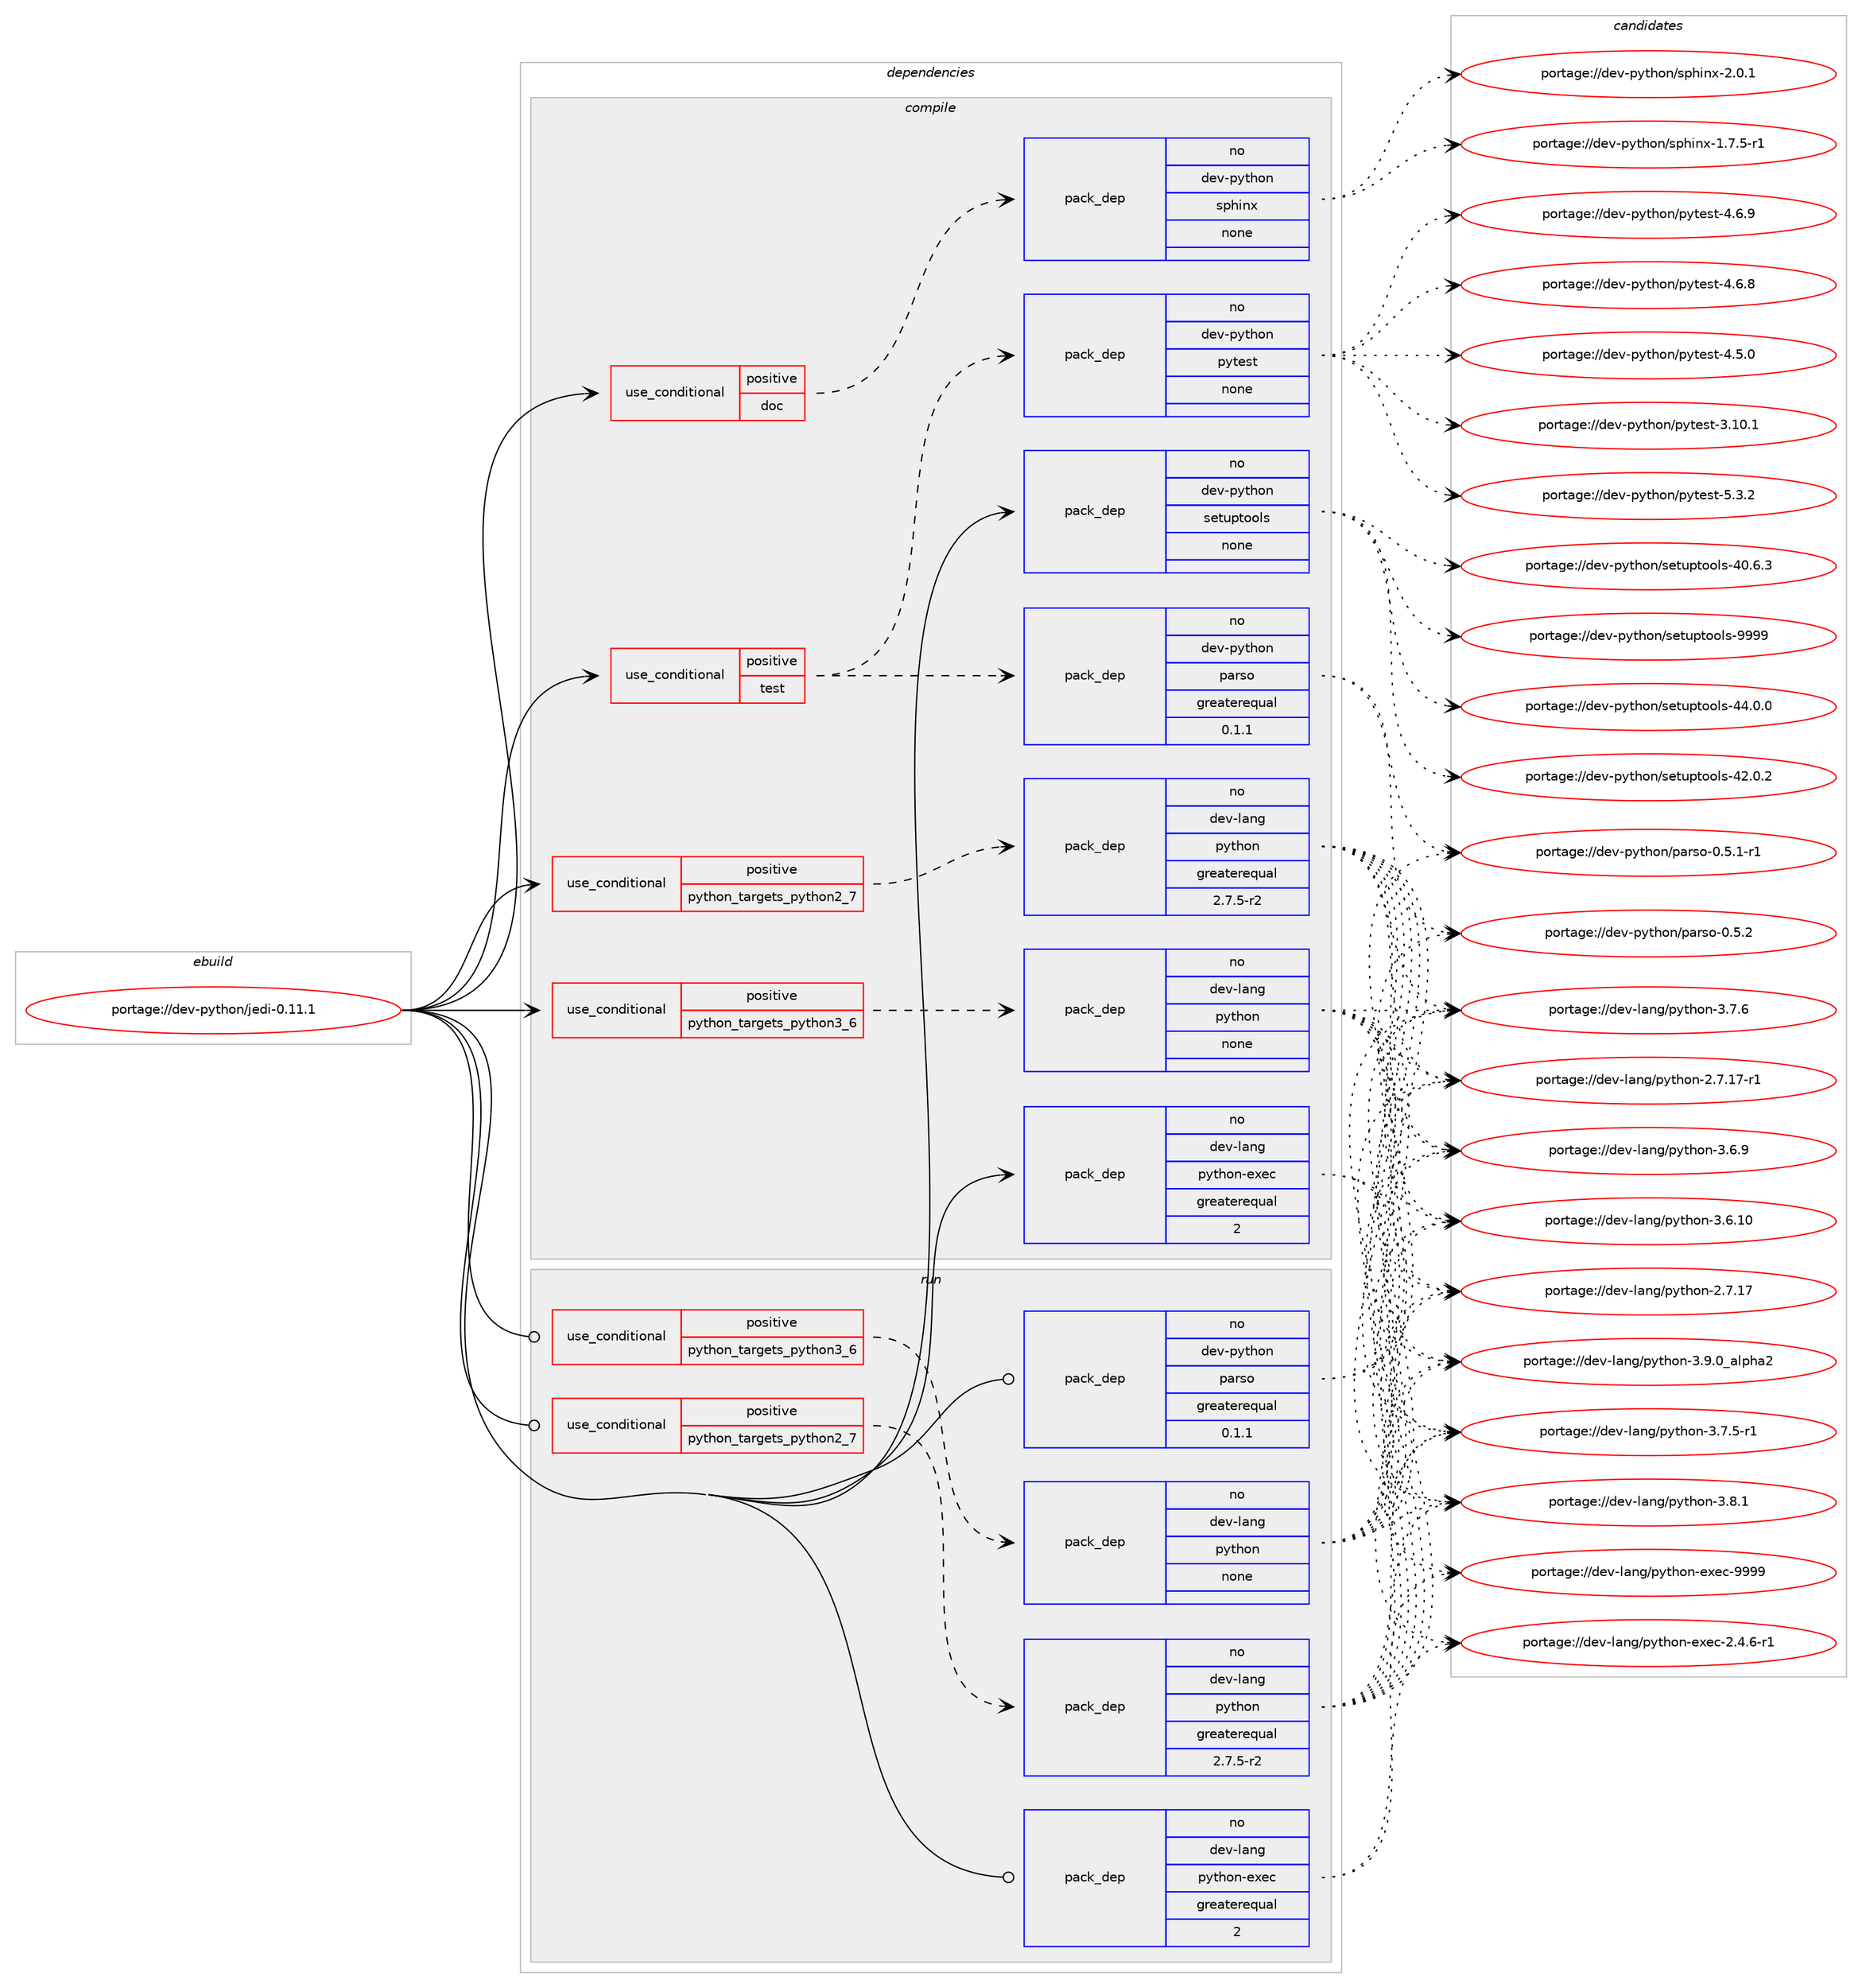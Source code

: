 digraph prolog {

# *************
# Graph options
# *************

newrank=true;
concentrate=true;
compound=true;
graph [rankdir=LR,fontname=Helvetica,fontsize=10,ranksep=1.5];#, ranksep=2.5, nodesep=0.2];
edge  [arrowhead=vee];
node  [fontname=Helvetica,fontsize=10];

# **********
# The ebuild
# **********

subgraph cluster_leftcol {
color=gray;
label=<<i>ebuild</i>>;
id [label="portage://dev-python/jedi-0.11.1", color=red, width=4, href="../dev-python/jedi-0.11.1.svg"];
}

# ****************
# The dependencies
# ****************

subgraph cluster_midcol {
color=gray;
label=<<i>dependencies</i>>;
subgraph cluster_compile {
fillcolor="#eeeeee";
style=filled;
label=<<i>compile</i>>;
subgraph cond114082 {
dependency454277 [label=<<TABLE BORDER="0" CELLBORDER="1" CELLSPACING="0" CELLPADDING="4"><TR><TD ROWSPAN="3" CELLPADDING="10">use_conditional</TD></TR><TR><TD>positive</TD></TR><TR><TD>doc</TD></TR></TABLE>>, shape=none, color=red];
subgraph pack335212 {
dependency454278 [label=<<TABLE BORDER="0" CELLBORDER="1" CELLSPACING="0" CELLPADDING="4" WIDTH="220"><TR><TD ROWSPAN="6" CELLPADDING="30">pack_dep</TD></TR><TR><TD WIDTH="110">no</TD></TR><TR><TD>dev-python</TD></TR><TR><TD>sphinx</TD></TR><TR><TD>none</TD></TR><TR><TD></TD></TR></TABLE>>, shape=none, color=blue];
}
dependency454277:e -> dependency454278:w [weight=20,style="dashed",arrowhead="vee"];
}
id:e -> dependency454277:w [weight=20,style="solid",arrowhead="vee"];
subgraph cond114083 {
dependency454279 [label=<<TABLE BORDER="0" CELLBORDER="1" CELLSPACING="0" CELLPADDING="4"><TR><TD ROWSPAN="3" CELLPADDING="10">use_conditional</TD></TR><TR><TD>positive</TD></TR><TR><TD>python_targets_python2_7</TD></TR></TABLE>>, shape=none, color=red];
subgraph pack335213 {
dependency454280 [label=<<TABLE BORDER="0" CELLBORDER="1" CELLSPACING="0" CELLPADDING="4" WIDTH="220"><TR><TD ROWSPAN="6" CELLPADDING="30">pack_dep</TD></TR><TR><TD WIDTH="110">no</TD></TR><TR><TD>dev-lang</TD></TR><TR><TD>python</TD></TR><TR><TD>greaterequal</TD></TR><TR><TD>2.7.5-r2</TD></TR></TABLE>>, shape=none, color=blue];
}
dependency454279:e -> dependency454280:w [weight=20,style="dashed",arrowhead="vee"];
}
id:e -> dependency454279:w [weight=20,style="solid",arrowhead="vee"];
subgraph cond114084 {
dependency454281 [label=<<TABLE BORDER="0" CELLBORDER="1" CELLSPACING="0" CELLPADDING="4"><TR><TD ROWSPAN="3" CELLPADDING="10">use_conditional</TD></TR><TR><TD>positive</TD></TR><TR><TD>python_targets_python3_6</TD></TR></TABLE>>, shape=none, color=red];
subgraph pack335214 {
dependency454282 [label=<<TABLE BORDER="0" CELLBORDER="1" CELLSPACING="0" CELLPADDING="4" WIDTH="220"><TR><TD ROWSPAN="6" CELLPADDING="30">pack_dep</TD></TR><TR><TD WIDTH="110">no</TD></TR><TR><TD>dev-lang</TD></TR><TR><TD>python</TD></TR><TR><TD>none</TD></TR><TR><TD></TD></TR></TABLE>>, shape=none, color=blue];
}
dependency454281:e -> dependency454282:w [weight=20,style="dashed",arrowhead="vee"];
}
id:e -> dependency454281:w [weight=20,style="solid",arrowhead="vee"];
subgraph cond114085 {
dependency454283 [label=<<TABLE BORDER="0" CELLBORDER="1" CELLSPACING="0" CELLPADDING="4"><TR><TD ROWSPAN="3" CELLPADDING="10">use_conditional</TD></TR><TR><TD>positive</TD></TR><TR><TD>test</TD></TR></TABLE>>, shape=none, color=red];
subgraph pack335215 {
dependency454284 [label=<<TABLE BORDER="0" CELLBORDER="1" CELLSPACING="0" CELLPADDING="4" WIDTH="220"><TR><TD ROWSPAN="6" CELLPADDING="30">pack_dep</TD></TR><TR><TD WIDTH="110">no</TD></TR><TR><TD>dev-python</TD></TR><TR><TD>pytest</TD></TR><TR><TD>none</TD></TR><TR><TD></TD></TR></TABLE>>, shape=none, color=blue];
}
dependency454283:e -> dependency454284:w [weight=20,style="dashed",arrowhead="vee"];
subgraph pack335216 {
dependency454285 [label=<<TABLE BORDER="0" CELLBORDER="1" CELLSPACING="0" CELLPADDING="4" WIDTH="220"><TR><TD ROWSPAN="6" CELLPADDING="30">pack_dep</TD></TR><TR><TD WIDTH="110">no</TD></TR><TR><TD>dev-python</TD></TR><TR><TD>parso</TD></TR><TR><TD>greaterequal</TD></TR><TR><TD>0.1.1</TD></TR></TABLE>>, shape=none, color=blue];
}
dependency454283:e -> dependency454285:w [weight=20,style="dashed",arrowhead="vee"];
}
id:e -> dependency454283:w [weight=20,style="solid",arrowhead="vee"];
subgraph pack335217 {
dependency454286 [label=<<TABLE BORDER="0" CELLBORDER="1" CELLSPACING="0" CELLPADDING="4" WIDTH="220"><TR><TD ROWSPAN="6" CELLPADDING="30">pack_dep</TD></TR><TR><TD WIDTH="110">no</TD></TR><TR><TD>dev-lang</TD></TR><TR><TD>python-exec</TD></TR><TR><TD>greaterequal</TD></TR><TR><TD>2</TD></TR></TABLE>>, shape=none, color=blue];
}
id:e -> dependency454286:w [weight=20,style="solid",arrowhead="vee"];
subgraph pack335218 {
dependency454287 [label=<<TABLE BORDER="0" CELLBORDER="1" CELLSPACING="0" CELLPADDING="4" WIDTH="220"><TR><TD ROWSPAN="6" CELLPADDING="30">pack_dep</TD></TR><TR><TD WIDTH="110">no</TD></TR><TR><TD>dev-python</TD></TR><TR><TD>setuptools</TD></TR><TR><TD>none</TD></TR><TR><TD></TD></TR></TABLE>>, shape=none, color=blue];
}
id:e -> dependency454287:w [weight=20,style="solid",arrowhead="vee"];
}
subgraph cluster_compileandrun {
fillcolor="#eeeeee";
style=filled;
label=<<i>compile and run</i>>;
}
subgraph cluster_run {
fillcolor="#eeeeee";
style=filled;
label=<<i>run</i>>;
subgraph cond114086 {
dependency454288 [label=<<TABLE BORDER="0" CELLBORDER="1" CELLSPACING="0" CELLPADDING="4"><TR><TD ROWSPAN="3" CELLPADDING="10">use_conditional</TD></TR><TR><TD>positive</TD></TR><TR><TD>python_targets_python2_7</TD></TR></TABLE>>, shape=none, color=red];
subgraph pack335219 {
dependency454289 [label=<<TABLE BORDER="0" CELLBORDER="1" CELLSPACING="0" CELLPADDING="4" WIDTH="220"><TR><TD ROWSPAN="6" CELLPADDING="30">pack_dep</TD></TR><TR><TD WIDTH="110">no</TD></TR><TR><TD>dev-lang</TD></TR><TR><TD>python</TD></TR><TR><TD>greaterequal</TD></TR><TR><TD>2.7.5-r2</TD></TR></TABLE>>, shape=none, color=blue];
}
dependency454288:e -> dependency454289:w [weight=20,style="dashed",arrowhead="vee"];
}
id:e -> dependency454288:w [weight=20,style="solid",arrowhead="odot"];
subgraph cond114087 {
dependency454290 [label=<<TABLE BORDER="0" CELLBORDER="1" CELLSPACING="0" CELLPADDING="4"><TR><TD ROWSPAN="3" CELLPADDING="10">use_conditional</TD></TR><TR><TD>positive</TD></TR><TR><TD>python_targets_python3_6</TD></TR></TABLE>>, shape=none, color=red];
subgraph pack335220 {
dependency454291 [label=<<TABLE BORDER="0" CELLBORDER="1" CELLSPACING="0" CELLPADDING="4" WIDTH="220"><TR><TD ROWSPAN="6" CELLPADDING="30">pack_dep</TD></TR><TR><TD WIDTH="110">no</TD></TR><TR><TD>dev-lang</TD></TR><TR><TD>python</TD></TR><TR><TD>none</TD></TR><TR><TD></TD></TR></TABLE>>, shape=none, color=blue];
}
dependency454290:e -> dependency454291:w [weight=20,style="dashed",arrowhead="vee"];
}
id:e -> dependency454290:w [weight=20,style="solid",arrowhead="odot"];
subgraph pack335221 {
dependency454292 [label=<<TABLE BORDER="0" CELLBORDER="1" CELLSPACING="0" CELLPADDING="4" WIDTH="220"><TR><TD ROWSPAN="6" CELLPADDING="30">pack_dep</TD></TR><TR><TD WIDTH="110">no</TD></TR><TR><TD>dev-lang</TD></TR><TR><TD>python-exec</TD></TR><TR><TD>greaterequal</TD></TR><TR><TD>2</TD></TR></TABLE>>, shape=none, color=blue];
}
id:e -> dependency454292:w [weight=20,style="solid",arrowhead="odot"];
subgraph pack335222 {
dependency454293 [label=<<TABLE BORDER="0" CELLBORDER="1" CELLSPACING="0" CELLPADDING="4" WIDTH="220"><TR><TD ROWSPAN="6" CELLPADDING="30">pack_dep</TD></TR><TR><TD WIDTH="110">no</TD></TR><TR><TD>dev-python</TD></TR><TR><TD>parso</TD></TR><TR><TD>greaterequal</TD></TR><TR><TD>0.1.1</TD></TR></TABLE>>, shape=none, color=blue];
}
id:e -> dependency454293:w [weight=20,style="solid",arrowhead="odot"];
}
}

# **************
# The candidates
# **************

subgraph cluster_choices {
rank=same;
color=gray;
label=<<i>candidates</i>>;

subgraph choice335212 {
color=black;
nodesep=1;
choice1001011184511212111610411111047115112104105110120455046484649 [label="portage://dev-python/sphinx-2.0.1", color=red, width=4,href="../dev-python/sphinx-2.0.1.svg"];
choice10010111845112121116104111110471151121041051101204549465546534511449 [label="portage://dev-python/sphinx-1.7.5-r1", color=red, width=4,href="../dev-python/sphinx-1.7.5-r1.svg"];
dependency454278:e -> choice1001011184511212111610411111047115112104105110120455046484649:w [style=dotted,weight="100"];
dependency454278:e -> choice10010111845112121116104111110471151121041051101204549465546534511449:w [style=dotted,weight="100"];
}
subgraph choice335213 {
color=black;
nodesep=1;
choice10010111845108971101034711212111610411111045514657464895971081121049750 [label="portage://dev-lang/python-3.9.0_alpha2", color=red, width=4,href="../dev-lang/python-3.9.0_alpha2.svg"];
choice100101118451089711010347112121116104111110455146564649 [label="portage://dev-lang/python-3.8.1", color=red, width=4,href="../dev-lang/python-3.8.1.svg"];
choice100101118451089711010347112121116104111110455146554654 [label="portage://dev-lang/python-3.7.6", color=red, width=4,href="../dev-lang/python-3.7.6.svg"];
choice1001011184510897110103471121211161041111104551465546534511449 [label="portage://dev-lang/python-3.7.5-r1", color=red, width=4,href="../dev-lang/python-3.7.5-r1.svg"];
choice100101118451089711010347112121116104111110455146544657 [label="portage://dev-lang/python-3.6.9", color=red, width=4,href="../dev-lang/python-3.6.9.svg"];
choice10010111845108971101034711212111610411111045514654464948 [label="portage://dev-lang/python-3.6.10", color=red, width=4,href="../dev-lang/python-3.6.10.svg"];
choice100101118451089711010347112121116104111110455046554649554511449 [label="portage://dev-lang/python-2.7.17-r1", color=red, width=4,href="../dev-lang/python-2.7.17-r1.svg"];
choice10010111845108971101034711212111610411111045504655464955 [label="portage://dev-lang/python-2.7.17", color=red, width=4,href="../dev-lang/python-2.7.17.svg"];
dependency454280:e -> choice10010111845108971101034711212111610411111045514657464895971081121049750:w [style=dotted,weight="100"];
dependency454280:e -> choice100101118451089711010347112121116104111110455146564649:w [style=dotted,weight="100"];
dependency454280:e -> choice100101118451089711010347112121116104111110455146554654:w [style=dotted,weight="100"];
dependency454280:e -> choice1001011184510897110103471121211161041111104551465546534511449:w [style=dotted,weight="100"];
dependency454280:e -> choice100101118451089711010347112121116104111110455146544657:w [style=dotted,weight="100"];
dependency454280:e -> choice10010111845108971101034711212111610411111045514654464948:w [style=dotted,weight="100"];
dependency454280:e -> choice100101118451089711010347112121116104111110455046554649554511449:w [style=dotted,weight="100"];
dependency454280:e -> choice10010111845108971101034711212111610411111045504655464955:w [style=dotted,weight="100"];
}
subgraph choice335214 {
color=black;
nodesep=1;
choice10010111845108971101034711212111610411111045514657464895971081121049750 [label="portage://dev-lang/python-3.9.0_alpha2", color=red, width=4,href="../dev-lang/python-3.9.0_alpha2.svg"];
choice100101118451089711010347112121116104111110455146564649 [label="portage://dev-lang/python-3.8.1", color=red, width=4,href="../dev-lang/python-3.8.1.svg"];
choice100101118451089711010347112121116104111110455146554654 [label="portage://dev-lang/python-3.7.6", color=red, width=4,href="../dev-lang/python-3.7.6.svg"];
choice1001011184510897110103471121211161041111104551465546534511449 [label="portage://dev-lang/python-3.7.5-r1", color=red, width=4,href="../dev-lang/python-3.7.5-r1.svg"];
choice100101118451089711010347112121116104111110455146544657 [label="portage://dev-lang/python-3.6.9", color=red, width=4,href="../dev-lang/python-3.6.9.svg"];
choice10010111845108971101034711212111610411111045514654464948 [label="portage://dev-lang/python-3.6.10", color=red, width=4,href="../dev-lang/python-3.6.10.svg"];
choice100101118451089711010347112121116104111110455046554649554511449 [label="portage://dev-lang/python-2.7.17-r1", color=red, width=4,href="../dev-lang/python-2.7.17-r1.svg"];
choice10010111845108971101034711212111610411111045504655464955 [label="portage://dev-lang/python-2.7.17", color=red, width=4,href="../dev-lang/python-2.7.17.svg"];
dependency454282:e -> choice10010111845108971101034711212111610411111045514657464895971081121049750:w [style=dotted,weight="100"];
dependency454282:e -> choice100101118451089711010347112121116104111110455146564649:w [style=dotted,weight="100"];
dependency454282:e -> choice100101118451089711010347112121116104111110455146554654:w [style=dotted,weight="100"];
dependency454282:e -> choice1001011184510897110103471121211161041111104551465546534511449:w [style=dotted,weight="100"];
dependency454282:e -> choice100101118451089711010347112121116104111110455146544657:w [style=dotted,weight="100"];
dependency454282:e -> choice10010111845108971101034711212111610411111045514654464948:w [style=dotted,weight="100"];
dependency454282:e -> choice100101118451089711010347112121116104111110455046554649554511449:w [style=dotted,weight="100"];
dependency454282:e -> choice10010111845108971101034711212111610411111045504655464955:w [style=dotted,weight="100"];
}
subgraph choice335215 {
color=black;
nodesep=1;
choice1001011184511212111610411111047112121116101115116455346514650 [label="portage://dev-python/pytest-5.3.2", color=red, width=4,href="../dev-python/pytest-5.3.2.svg"];
choice1001011184511212111610411111047112121116101115116455246544657 [label="portage://dev-python/pytest-4.6.9", color=red, width=4,href="../dev-python/pytest-4.6.9.svg"];
choice1001011184511212111610411111047112121116101115116455246544656 [label="portage://dev-python/pytest-4.6.8", color=red, width=4,href="../dev-python/pytest-4.6.8.svg"];
choice1001011184511212111610411111047112121116101115116455246534648 [label="portage://dev-python/pytest-4.5.0", color=red, width=4,href="../dev-python/pytest-4.5.0.svg"];
choice100101118451121211161041111104711212111610111511645514649484649 [label="portage://dev-python/pytest-3.10.1", color=red, width=4,href="../dev-python/pytest-3.10.1.svg"];
dependency454284:e -> choice1001011184511212111610411111047112121116101115116455346514650:w [style=dotted,weight="100"];
dependency454284:e -> choice1001011184511212111610411111047112121116101115116455246544657:w [style=dotted,weight="100"];
dependency454284:e -> choice1001011184511212111610411111047112121116101115116455246544656:w [style=dotted,weight="100"];
dependency454284:e -> choice1001011184511212111610411111047112121116101115116455246534648:w [style=dotted,weight="100"];
dependency454284:e -> choice100101118451121211161041111104711212111610111511645514649484649:w [style=dotted,weight="100"];
}
subgraph choice335216 {
color=black;
nodesep=1;
choice100101118451121211161041111104711297114115111454846534650 [label="portage://dev-python/parso-0.5.2", color=red, width=4,href="../dev-python/parso-0.5.2.svg"];
choice1001011184511212111610411111047112971141151114548465346494511449 [label="portage://dev-python/parso-0.5.1-r1", color=red, width=4,href="../dev-python/parso-0.5.1-r1.svg"];
dependency454285:e -> choice100101118451121211161041111104711297114115111454846534650:w [style=dotted,weight="100"];
dependency454285:e -> choice1001011184511212111610411111047112971141151114548465346494511449:w [style=dotted,weight="100"];
}
subgraph choice335217 {
color=black;
nodesep=1;
choice10010111845108971101034711212111610411111045101120101994557575757 [label="portage://dev-lang/python-exec-9999", color=red, width=4,href="../dev-lang/python-exec-9999.svg"];
choice10010111845108971101034711212111610411111045101120101994550465246544511449 [label="portage://dev-lang/python-exec-2.4.6-r1", color=red, width=4,href="../dev-lang/python-exec-2.4.6-r1.svg"];
dependency454286:e -> choice10010111845108971101034711212111610411111045101120101994557575757:w [style=dotted,weight="100"];
dependency454286:e -> choice10010111845108971101034711212111610411111045101120101994550465246544511449:w [style=dotted,weight="100"];
}
subgraph choice335218 {
color=black;
nodesep=1;
choice10010111845112121116104111110471151011161171121161111111081154557575757 [label="portage://dev-python/setuptools-9999", color=red, width=4,href="../dev-python/setuptools-9999.svg"];
choice100101118451121211161041111104711510111611711211611111110811545525246484648 [label="portage://dev-python/setuptools-44.0.0", color=red, width=4,href="../dev-python/setuptools-44.0.0.svg"];
choice100101118451121211161041111104711510111611711211611111110811545525046484650 [label="portage://dev-python/setuptools-42.0.2", color=red, width=4,href="../dev-python/setuptools-42.0.2.svg"];
choice100101118451121211161041111104711510111611711211611111110811545524846544651 [label="portage://dev-python/setuptools-40.6.3", color=red, width=4,href="../dev-python/setuptools-40.6.3.svg"];
dependency454287:e -> choice10010111845112121116104111110471151011161171121161111111081154557575757:w [style=dotted,weight="100"];
dependency454287:e -> choice100101118451121211161041111104711510111611711211611111110811545525246484648:w [style=dotted,weight="100"];
dependency454287:e -> choice100101118451121211161041111104711510111611711211611111110811545525046484650:w [style=dotted,weight="100"];
dependency454287:e -> choice100101118451121211161041111104711510111611711211611111110811545524846544651:w [style=dotted,weight="100"];
}
subgraph choice335219 {
color=black;
nodesep=1;
choice10010111845108971101034711212111610411111045514657464895971081121049750 [label="portage://dev-lang/python-3.9.0_alpha2", color=red, width=4,href="../dev-lang/python-3.9.0_alpha2.svg"];
choice100101118451089711010347112121116104111110455146564649 [label="portage://dev-lang/python-3.8.1", color=red, width=4,href="../dev-lang/python-3.8.1.svg"];
choice100101118451089711010347112121116104111110455146554654 [label="portage://dev-lang/python-3.7.6", color=red, width=4,href="../dev-lang/python-3.7.6.svg"];
choice1001011184510897110103471121211161041111104551465546534511449 [label="portage://dev-lang/python-3.7.5-r1", color=red, width=4,href="../dev-lang/python-3.7.5-r1.svg"];
choice100101118451089711010347112121116104111110455146544657 [label="portage://dev-lang/python-3.6.9", color=red, width=4,href="../dev-lang/python-3.6.9.svg"];
choice10010111845108971101034711212111610411111045514654464948 [label="portage://dev-lang/python-3.6.10", color=red, width=4,href="../dev-lang/python-3.6.10.svg"];
choice100101118451089711010347112121116104111110455046554649554511449 [label="portage://dev-lang/python-2.7.17-r1", color=red, width=4,href="../dev-lang/python-2.7.17-r1.svg"];
choice10010111845108971101034711212111610411111045504655464955 [label="portage://dev-lang/python-2.7.17", color=red, width=4,href="../dev-lang/python-2.7.17.svg"];
dependency454289:e -> choice10010111845108971101034711212111610411111045514657464895971081121049750:w [style=dotted,weight="100"];
dependency454289:e -> choice100101118451089711010347112121116104111110455146564649:w [style=dotted,weight="100"];
dependency454289:e -> choice100101118451089711010347112121116104111110455146554654:w [style=dotted,weight="100"];
dependency454289:e -> choice1001011184510897110103471121211161041111104551465546534511449:w [style=dotted,weight="100"];
dependency454289:e -> choice100101118451089711010347112121116104111110455146544657:w [style=dotted,weight="100"];
dependency454289:e -> choice10010111845108971101034711212111610411111045514654464948:w [style=dotted,weight="100"];
dependency454289:e -> choice100101118451089711010347112121116104111110455046554649554511449:w [style=dotted,weight="100"];
dependency454289:e -> choice10010111845108971101034711212111610411111045504655464955:w [style=dotted,weight="100"];
}
subgraph choice335220 {
color=black;
nodesep=1;
choice10010111845108971101034711212111610411111045514657464895971081121049750 [label="portage://dev-lang/python-3.9.0_alpha2", color=red, width=4,href="../dev-lang/python-3.9.0_alpha2.svg"];
choice100101118451089711010347112121116104111110455146564649 [label="portage://dev-lang/python-3.8.1", color=red, width=4,href="../dev-lang/python-3.8.1.svg"];
choice100101118451089711010347112121116104111110455146554654 [label="portage://dev-lang/python-3.7.6", color=red, width=4,href="../dev-lang/python-3.7.6.svg"];
choice1001011184510897110103471121211161041111104551465546534511449 [label="portage://dev-lang/python-3.7.5-r1", color=red, width=4,href="../dev-lang/python-3.7.5-r1.svg"];
choice100101118451089711010347112121116104111110455146544657 [label="portage://dev-lang/python-3.6.9", color=red, width=4,href="../dev-lang/python-3.6.9.svg"];
choice10010111845108971101034711212111610411111045514654464948 [label="portage://dev-lang/python-3.6.10", color=red, width=4,href="../dev-lang/python-3.6.10.svg"];
choice100101118451089711010347112121116104111110455046554649554511449 [label="portage://dev-lang/python-2.7.17-r1", color=red, width=4,href="../dev-lang/python-2.7.17-r1.svg"];
choice10010111845108971101034711212111610411111045504655464955 [label="portage://dev-lang/python-2.7.17", color=red, width=4,href="../dev-lang/python-2.7.17.svg"];
dependency454291:e -> choice10010111845108971101034711212111610411111045514657464895971081121049750:w [style=dotted,weight="100"];
dependency454291:e -> choice100101118451089711010347112121116104111110455146564649:w [style=dotted,weight="100"];
dependency454291:e -> choice100101118451089711010347112121116104111110455146554654:w [style=dotted,weight="100"];
dependency454291:e -> choice1001011184510897110103471121211161041111104551465546534511449:w [style=dotted,weight="100"];
dependency454291:e -> choice100101118451089711010347112121116104111110455146544657:w [style=dotted,weight="100"];
dependency454291:e -> choice10010111845108971101034711212111610411111045514654464948:w [style=dotted,weight="100"];
dependency454291:e -> choice100101118451089711010347112121116104111110455046554649554511449:w [style=dotted,weight="100"];
dependency454291:e -> choice10010111845108971101034711212111610411111045504655464955:w [style=dotted,weight="100"];
}
subgraph choice335221 {
color=black;
nodesep=1;
choice10010111845108971101034711212111610411111045101120101994557575757 [label="portage://dev-lang/python-exec-9999", color=red, width=4,href="../dev-lang/python-exec-9999.svg"];
choice10010111845108971101034711212111610411111045101120101994550465246544511449 [label="portage://dev-lang/python-exec-2.4.6-r1", color=red, width=4,href="../dev-lang/python-exec-2.4.6-r1.svg"];
dependency454292:e -> choice10010111845108971101034711212111610411111045101120101994557575757:w [style=dotted,weight="100"];
dependency454292:e -> choice10010111845108971101034711212111610411111045101120101994550465246544511449:w [style=dotted,weight="100"];
}
subgraph choice335222 {
color=black;
nodesep=1;
choice100101118451121211161041111104711297114115111454846534650 [label="portage://dev-python/parso-0.5.2", color=red, width=4,href="../dev-python/parso-0.5.2.svg"];
choice1001011184511212111610411111047112971141151114548465346494511449 [label="portage://dev-python/parso-0.5.1-r1", color=red, width=4,href="../dev-python/parso-0.5.1-r1.svg"];
dependency454293:e -> choice100101118451121211161041111104711297114115111454846534650:w [style=dotted,weight="100"];
dependency454293:e -> choice1001011184511212111610411111047112971141151114548465346494511449:w [style=dotted,weight="100"];
}
}

}
